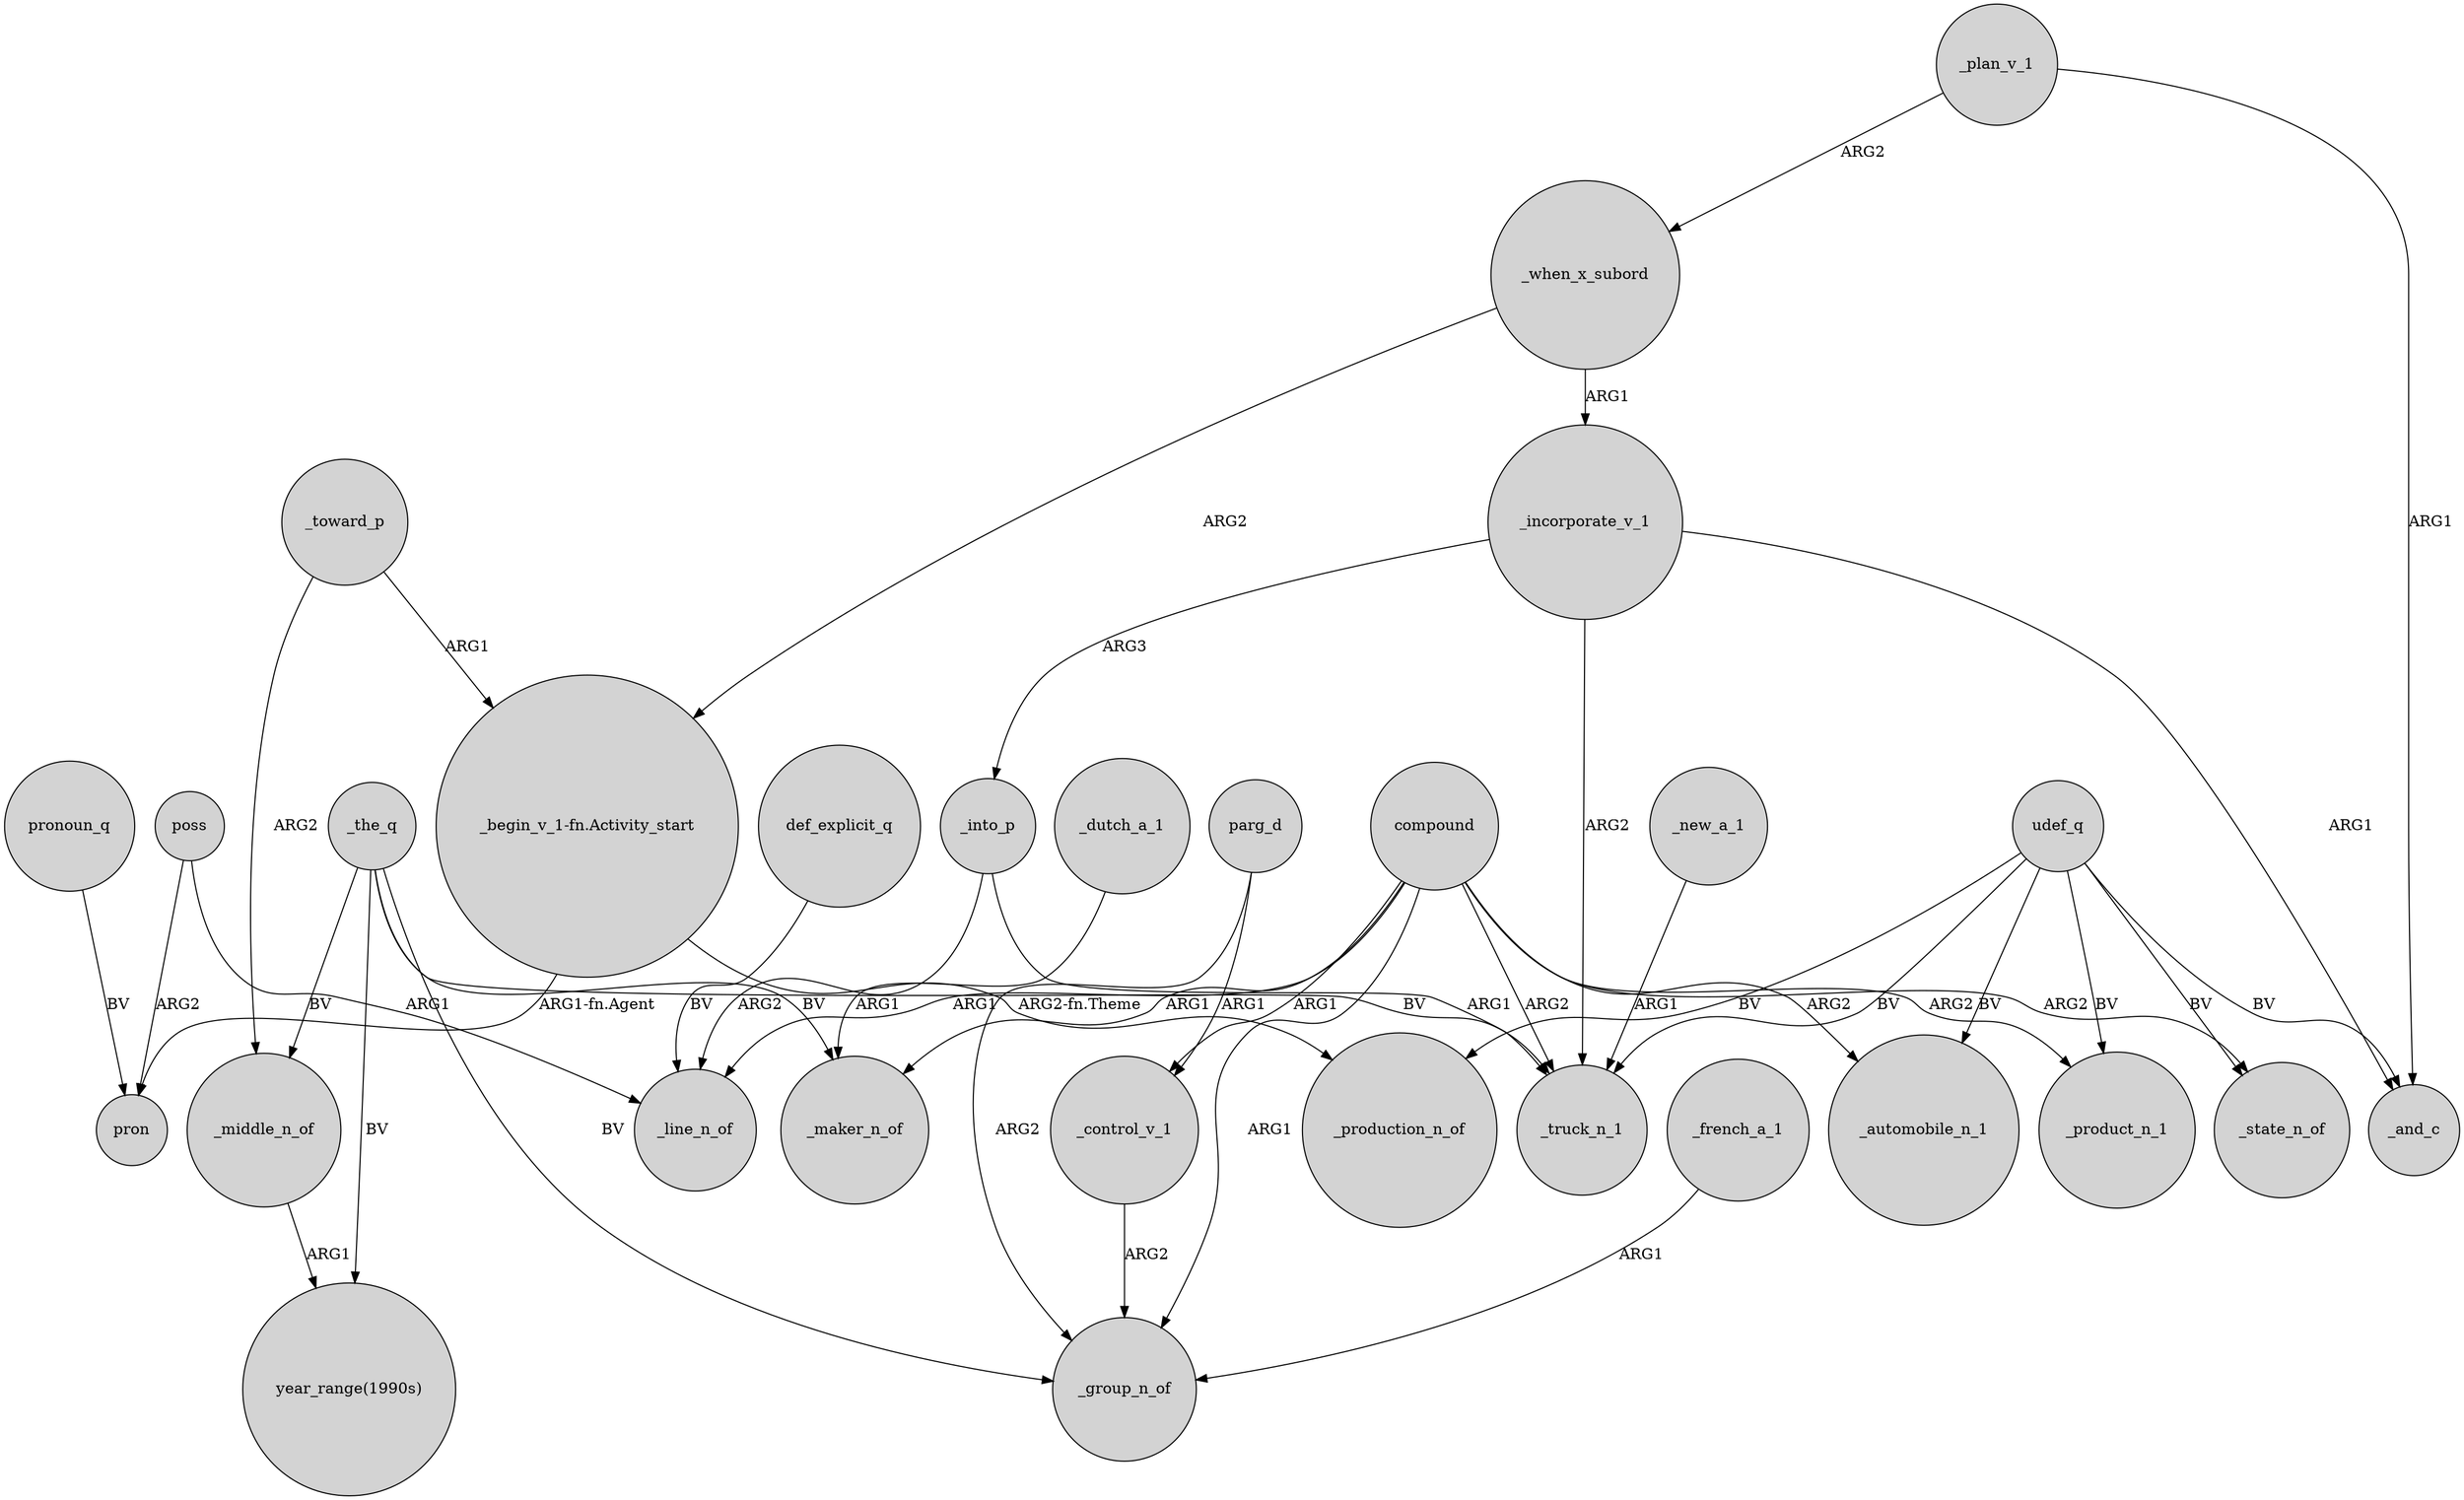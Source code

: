 digraph {
	node [shape=circle style=filled]
	udef_q -> _production_n_of [label=BV]
	_the_q -> "year_range(1990s)" [label=BV]
	poss -> pron [label=ARG2]
	_french_a_1 -> _group_n_of [label=ARG1]
	def_explicit_q -> _line_n_of [label=BV]
	_when_x_subord -> _incorporate_v_1 [label=ARG1]
	"_begin_v_1-fn.Activity_start" -> pron [label="ARG1-fn.Agent"]
	compound -> _control_v_1 [label=ARG1]
	udef_q -> _state_n_of [label=BV]
	udef_q -> _automobile_n_1 [label=BV]
	_new_a_1 -> _truck_n_1 [label=ARG1]
	compound -> _state_n_of [label=ARG2]
	compound -> _maker_n_of [label=ARG1]
	parg_d -> _group_n_of [label=ARG2]
	parg_d -> _control_v_1 [label=ARG1]
	_toward_p -> _middle_n_of [label=ARG2]
	compound -> _product_n_1 [label=ARG2]
	_middle_n_of -> "year_range(1990s)" [label=ARG1]
	_control_v_1 -> _group_n_of [label=ARG2]
	_the_q -> _maker_n_of [label=BV]
	_the_q -> _group_n_of [label=BV]
	_incorporate_v_1 -> _truck_n_1 [label=ARG2]
	_into_p -> _line_n_of [label=ARG2]
	pronoun_q -> pron [label=BV]
	udef_q -> _truck_n_1 [label=BV]
	compound -> _line_n_of [label=ARG1]
	_into_p -> _truck_n_1 [label=ARG1]
	poss -> _line_n_of [label=ARG1]
	_the_q -> _truck_n_1 [label=BV]
	compound -> _automobile_n_1 [label=ARG2]
	_the_q -> _middle_n_of [label=BV]
	compound -> _truck_n_1 [label=ARG2]
	"_begin_v_1-fn.Activity_start" -> _production_n_of [label="ARG2-fn.Theme"]
	_when_x_subord -> "_begin_v_1-fn.Activity_start" [label=ARG2]
	_toward_p -> "_begin_v_1-fn.Activity_start" [label=ARG1]
	_plan_v_1 -> _when_x_subord [label=ARG2]
	udef_q -> _product_n_1 [label=BV]
	_incorporate_v_1 -> _into_p [label=ARG3]
	_plan_v_1 -> _and_c [label=ARG1]
	udef_q -> _and_c [label=BV]
	_incorporate_v_1 -> _and_c [label=ARG1]
	compound -> _group_n_of [label=ARG1]
	_dutch_a_1 -> _maker_n_of [label=ARG1]
}
